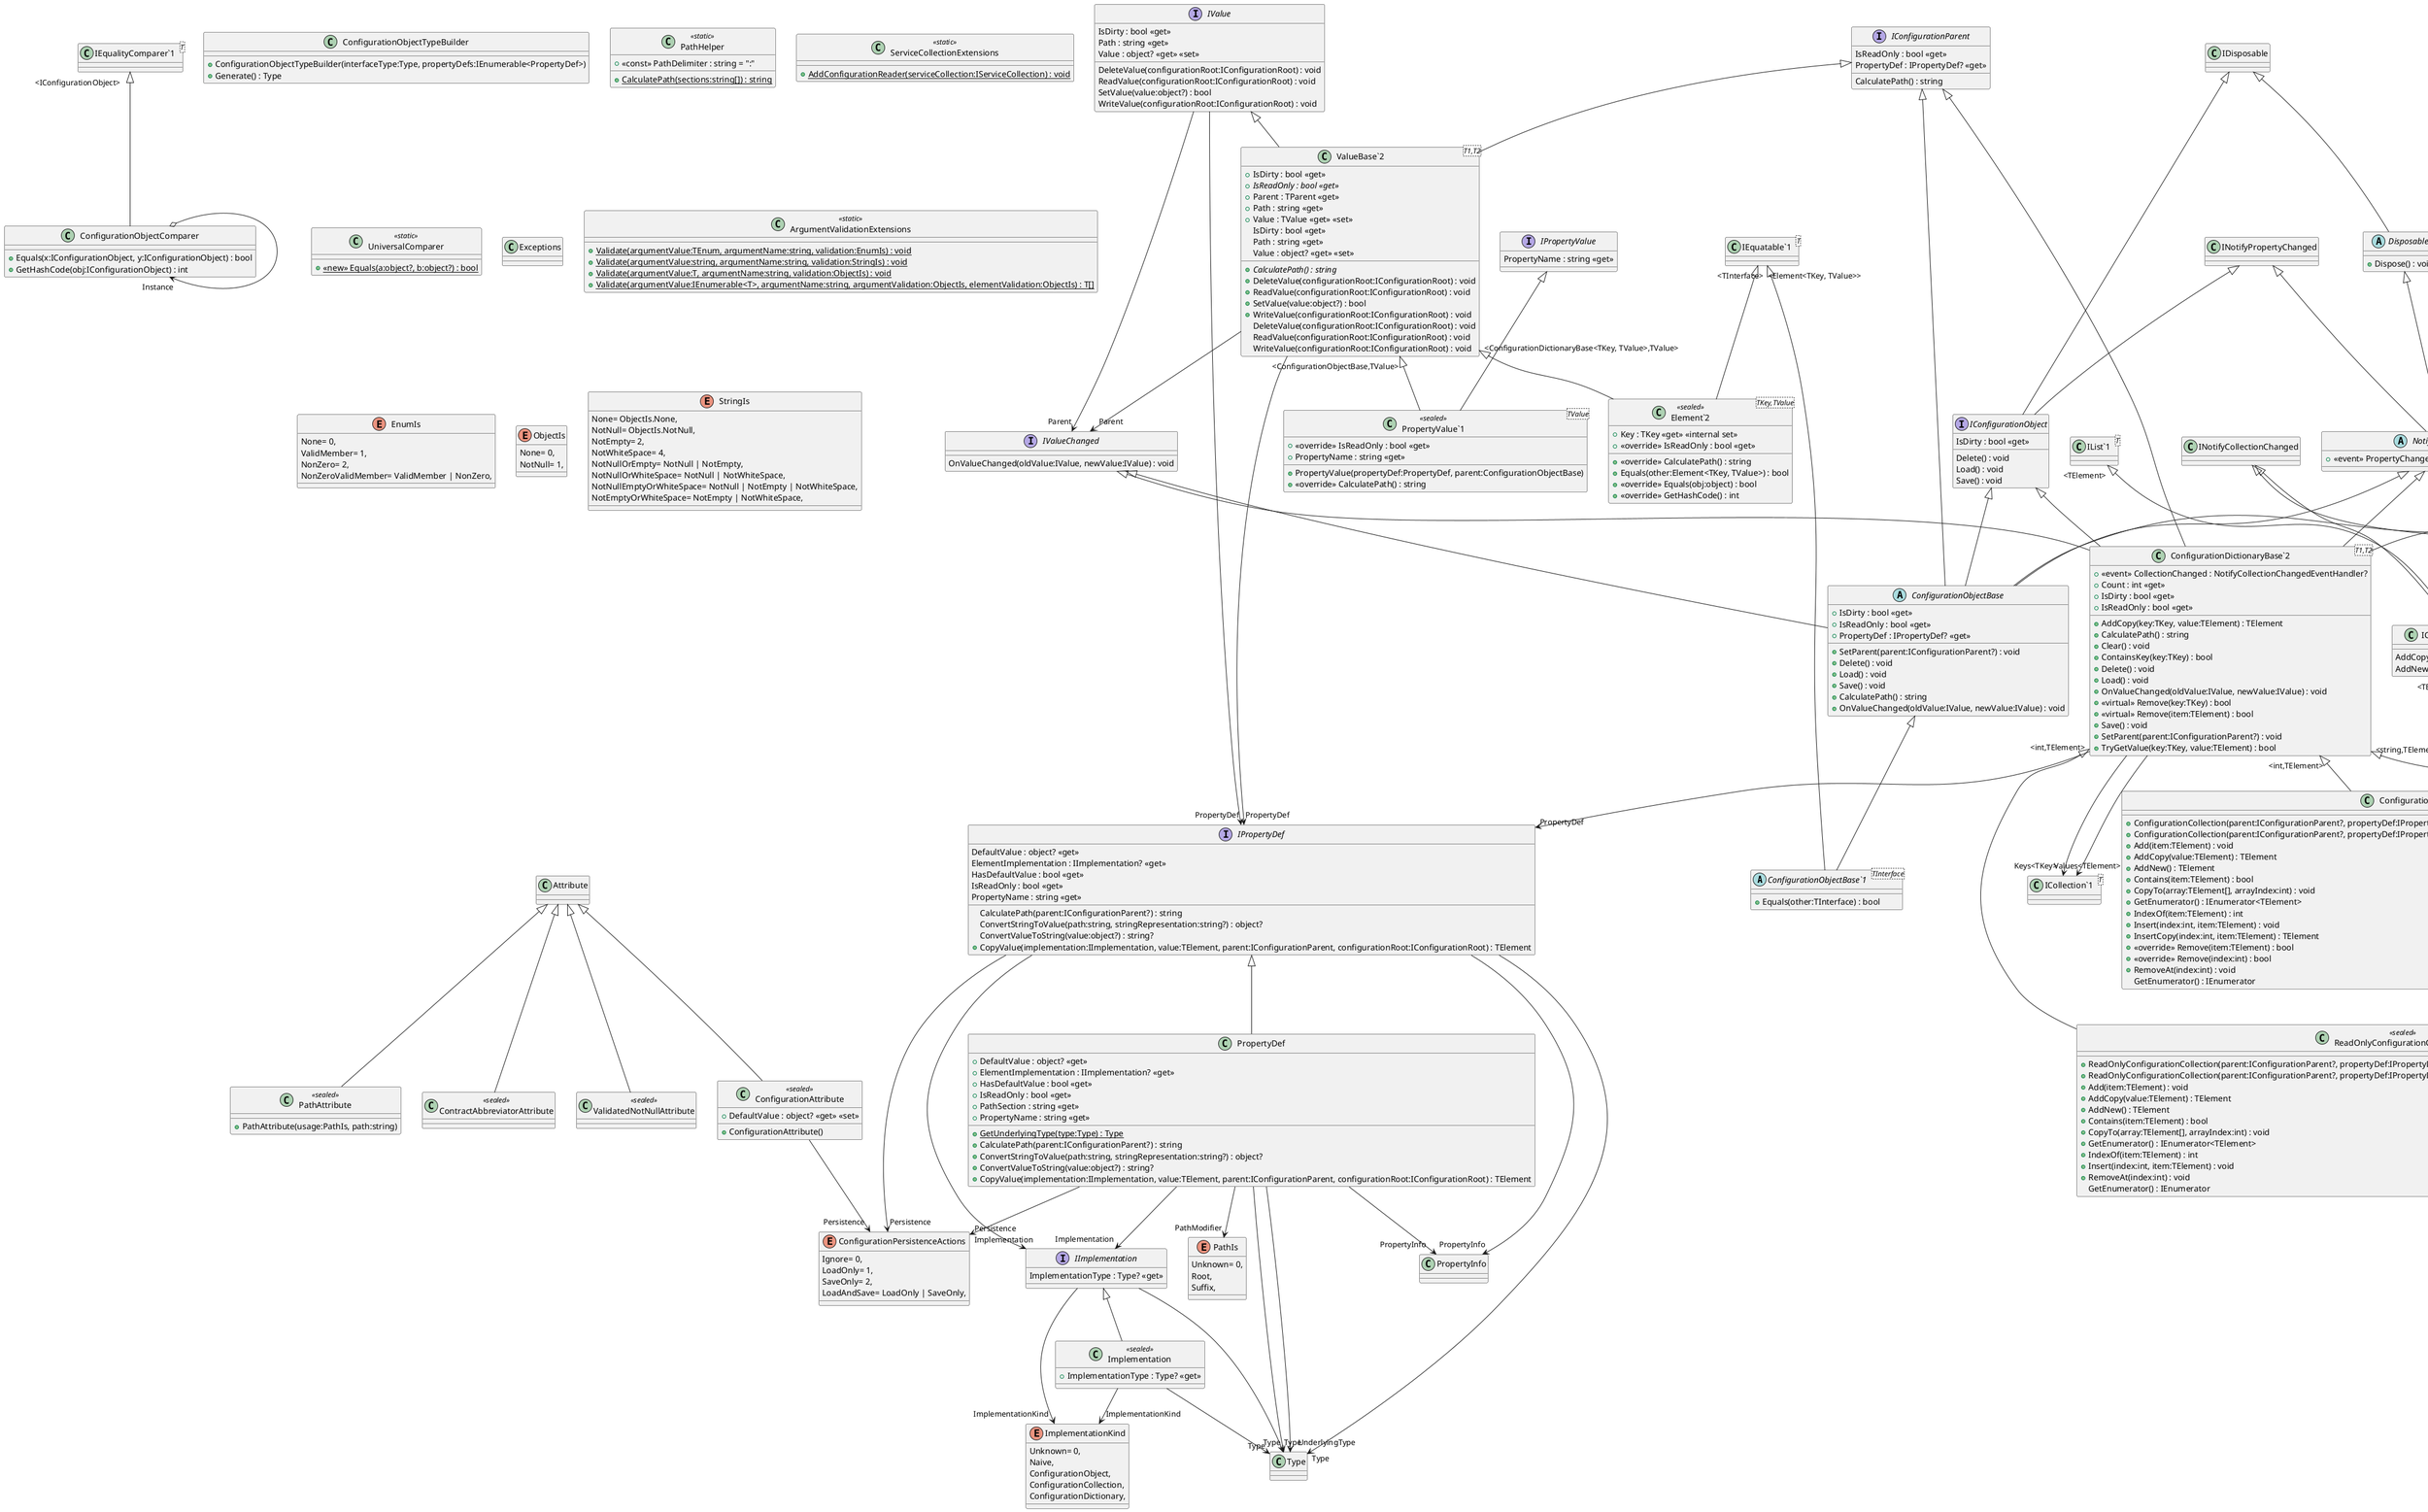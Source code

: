 @startuml
abstract class "ConfigurationObjectBase`1"<TInterface> {
    + Equals(other:TInterface) : bool
}
abstract class ConfigurationObjectBase {
    + SetParent(parent:IConfigurationParent?) : void
    + IsDirty : bool <<get>>
    + Delete() : void
    + Load() : void
    + Save() : void
    + IsReadOnly : bool <<get>>
    + PropertyDef : IPropertyDef? <<get>>
    + CalculatePath() : string
    + OnValueChanged(oldValue:IValue, newValue:IValue) : void
}
class "IEquatable`1"<T> {
}
ConfigurationObjectBase <|-- "ConfigurationObjectBase`1"
"IEquatable`1" "<TInterface>" <|-- "ConfigurationObjectBase`1"
NotifyPropertyChanged <|-- ConfigurationObjectBase
IConfigurationObject <|-- ConfigurationObjectBase
IValueChanged <|-- ConfigurationObjectBase
IConfigurationChild <|-- ConfigurationObjectBase
IConfigurationParent <|-- ConfigurationObjectBase
class ConfigurationObjectComparer {
    + Equals(x:IConfigurationObject, y:IConfigurationObject) : bool
    + GetHashCode(obj:IConfigurationObject) : int
}
class "IEqualityComparer`1"<T> {
}
"IEqualityComparer`1" "<IConfigurationObject>" <|-- ConfigurationObjectComparer
ConfigurationObjectComparer o-> "Instance" ConfigurationObjectComparer
class ConfigurationObjectTypeBuilder {
    + ConfigurationObjectTypeBuilder(interfaceType:Type, propertyDefs:IEnumerable<PropertyDef>)
    + Generate() : Type
}
abstract class Disposable {
    + Dispose() : void
}
IDisposable <|-- Disposable
class Implementation <<sealed>> {
    + ImplementationType : Type? <<get>>
}
IImplementation <|-- Implementation
Implementation --> "ImplementationKind" ImplementationKind
Implementation --> "Type" Type
abstract class NotifyPropertyChanged {
    +  <<event>> PropertyChanged : PropertyChangedEventHandler? 
}
Disposable <|-- NotifyPropertyChanged
INotifyPropertyChanged <|-- NotifyPropertyChanged
class PathHelper <<static>> {
    + <<const>> PathDelimiter : string = ":"
    + {static} CalculatePath(sections:string[]) : string
}
class PropertyDef {
    + DefaultValue : object? <<get>>
    + ElementImplementation : IImplementation? <<get>>
    + HasDefaultValue : bool <<get>>
    + IsReadOnly : bool <<get>>
    + PathSection : string <<get>>
    + PropertyName : string <<get>>
    + {static} GetUnderlyingType(type:Type) : Type
    + CalculatePath(parent:IConfigurationParent?) : string
    + ConvertStringToValue(path:string, stringRepresentation:string?) : object?
    + ConvertValueToString(value:object?) : string?
    + CopyValue(implementation:IImplementation, value:TElement, parent:IConfigurationParent, configurationRoot:IConfigurationRoot) : TElement
}
IPropertyDef <|-- PropertyDef
PropertyDef --> "Implementation" IImplementation
PropertyDef --> "PathModifier" PathIs
PropertyDef --> "Persistence" ConfigurationPersistenceActions
PropertyDef --> "PropertyInfo" PropertyInfo
PropertyDef --> "Type" Type
PropertyDef --> "UnderlyingType" Type
class "PropertyValue`1"<TValue> <<sealed>> {
    + PropertyValue(propertyDef:PropertyDef, parent:ConfigurationObjectBase)
    + <<override>> IsReadOnly : bool <<get>>
    + PropertyName : string <<get>>
    + <<override>> CalculatePath() : string
}
class "ValueBase`2"<T1,T2> {
}
"ValueBase`2" "<ConfigurationObjectBase,TValue>" <|-- "PropertyValue`1"
IPropertyValue <|-- "PropertyValue`1"
class ServiceCollectionExtensions <<static>> {
    + {static} AddConfigurationReader(serviceCollection:IServiceCollection) : void
}
class UniversalComparer <<static>> {
    + <<new>> {static} Equals(a:object?, b:object?) : bool
}
abstract class "ValueBase`2"<TParent,TValue> {
    + IsDirty : bool <<get>>
    + {abstract} IsReadOnly : bool <<get>>
    + Parent : TParent <<get>>
    + Path : string <<get>>
    + Value : TValue <<get>> <<set>>
    IsDirty : bool <<get>>
    Path : string <<get>>
    Value : object? <<get>> <<set>>
    + {abstract} CalculatePath() : string
    + DeleteValue(configurationRoot:IConfigurationRoot) : void
    + ReadValue(configurationRoot:IConfigurationRoot) : void
    + SetValue(value:object?) : bool
    + WriteValue(configurationRoot:IConfigurationRoot) : void
    DeleteValue(configurationRoot:IConfigurationRoot) : void
    ReadValue(configurationRoot:IConfigurationRoot) : void
    WriteValue(configurationRoot:IConfigurationRoot) : void
}
IValue <|-- "ValueBase`2"
IConfigurationParent <|-- "ValueBase`2"
"ValueBase`2" --> "PropertyDef" IPropertyDef
"ValueBase`2" --> "Parent" IValueChanged
class "ConfigurationCollection`1"<TElement> {
    + ConfigurationCollection(parent:IConfigurationParent?, propertyDef:IPropertyDef, configurationRoot:IConfigurationRoot, elements:IEnumerable<TElement>?)
    + ConfigurationCollection(parent:IConfigurationParent?, propertyDef:IPropertyDef, configurationRoot:IConfigurationRoot, elements:TElement[]?)
    + Add(item:TElement) : void
    + AddCopy(value:TElement) : TElement
    + AddNew() : TElement
    + Contains(item:TElement) : bool
    + CopyTo(array:TElement[], arrayIndex:int) : void
    + GetEnumerator() : IEnumerator<TElement>
    + IndexOf(item:TElement) : int
    + Insert(index:int, item:TElement) : void
    + InsertCopy(index:int, item:TElement) : TElement
    + <<override>> Remove(item:TElement) : bool
    + <<override>> Remove(index:int) : bool
    + RemoveAt(index:int) : void
    GetEnumerator() : IEnumerator
}
class "ConfigurationDictionaryBase`2"<T1,T2> {
}
class "IConfigurationCollection`1"<T> {
}
"ConfigurationDictionaryBase`2" "<int,TElement>" <|-- "ConfigurationCollection`1"
"IConfigurationCollection`1" "<TElement>" <|-- "ConfigurationCollection`1"
class "ConfigurationDictionary`1"<TElement> {
    + ConfigurationDictionary(parent:IConfigurationParent?, propertyDef:IPropertyDef, configurationRoot:IConfigurationRoot, elements:IEnumerable<KeyValuePair<string, TElement>>?)
    + ConfigurationDictionary(parent:IConfigurationParent?, propertyDef:IPropertyDef, configurationRoot:IConfigurationRoot, elements:KeyValuePair<string, TElement>[]?)
    + Add(item:KeyValuePair<string, TElement>) : void
    + <<new>> Add(key:string, element:TElement) : void
    + AddCopy(item:KeyValuePair<string, TElement>) : void
    + Contains(element:TElement) : bool
    + CopyTo(array:KeyValuePair<string, TElement>[], arrayIndex:int) : void
    + GetEnumerator() : IEnumerator<KeyValuePair<string, TElement>>
    + Remove(item:KeyValuePair<string, TElement>) : bool
    Add(key:string, value:TElement) : void
    AddNew(key:string) : TElement
    Contains(item:KeyValuePair<string, TElement>) : bool
    GetEnumerator() : IEnumerator
}
class "ConfigurationDictionaryBase`2"<T1,T2> {
}
class "IConfigurationDictionary`1"<T> {
}
class "IDictionary`2"<T1,T2> {
}
"ConfigurationDictionaryBase`2" "<string,TElement>" <|-- "ConfigurationDictionary`1"
"IConfigurationDictionary`1" "<TElement>" <|-- "ConfigurationDictionary`1"
abstract class "ConfigurationDictionaryBase`2"<TKey,TElement> {
    +  <<event>> CollectionChanged : NotifyCollectionChangedEventHandler? 
    + Count : int <<get>>
    + IsDirty : bool <<get>>
    + IsReadOnly : bool <<get>>
    + AddCopy(key:TKey, value:TElement) : TElement
    + CalculatePath() : string
    + Clear() : void
    + ContainsKey(key:TKey) : bool
    + Delete() : void
    + Load() : void
    + OnValueChanged(oldValue:IValue, newValue:IValue) : void
    + <<virtual>> Remove(key:TKey) : bool
    + <<virtual>> Remove(item:TElement) : bool
    + Save() : void
    + SetParent(parent:IConfigurationParent?) : void
    + TryGetValue(key:TKey, value:TElement) : bool
}
class "ICollection`1"<T> {
}
class "Element`2"<T1,T2> {
}
NotifyPropertyChanged <|-- "ConfigurationDictionaryBase`2"
IConfigurationObject <|-- "ConfigurationDictionaryBase`2"
IValueChanged <|-- "ConfigurationDictionaryBase`2"
IConfigurationChild <|-- "ConfigurationDictionaryBase`2"
IConfigurationParent <|-- "ConfigurationDictionaryBase`2"
"ConfigurationDictionaryBase`2" --> "Keys<TKey>" "ICollection`1"
"ConfigurationDictionaryBase`2" --> "PropertyDef" IPropertyDef
"ConfigurationDictionaryBase`2" --> "Values<TElement>" "ICollection`1"
class "Element`2"<TKey,TValue> <<sealed>> {
    + Key : TKey <<get>> <<internal set>>
    + <<override>> IsReadOnly : bool <<get>>
    + <<override>> CalculatePath() : string
    + Equals(other:Element<TKey, TValue>) : bool
    + <<override>> Equals(obj:object) : bool
    + <<override>> GetHashCode() : int
}
class "ValueBase`2"<T1,T2> {
}
class "IEquatable`1"<T> {
}
"ValueBase`2" "<ConfigurationDictionaryBase<TKey, TValue>,TValue>" <|-- "Element`2"
"IEquatable`1" "<Element<TKey, TValue>>" <|-- "Element`2"
class "ReadOnlyConfigurationCollection`1"<TElement> <<sealed>> {
    + ReadOnlyConfigurationCollection(parent:IConfigurationParent?, propertyDef:IPropertyDef, configurationRoot:IConfigurationRoot, elements:IEnumerable<TElement>?)
    + ReadOnlyConfigurationCollection(parent:IConfigurationParent?, propertyDef:IPropertyDef, configurationRoot:IConfigurationRoot, elements:TElement[]?)
    + Add(item:TElement) : void
    + AddCopy(value:TElement) : TElement
    + AddNew() : TElement
    + Contains(item:TElement) : bool
    + CopyTo(array:TElement[], arrayIndex:int) : void
    + GetEnumerator() : IEnumerator<TElement>
    + IndexOf(item:TElement) : int
    + Insert(index:int, item:TElement) : void
    + RemoveAt(index:int) : void
    GetEnumerator() : IEnumerator
}
class "ConfigurationDictionaryBase`2"<T1,T2> {
}
class "IReadOnlyConfigurationCollection`1"<T> {
}
class "IList`1"<T> {
}
"ConfigurationDictionaryBase`2" "<int,TElement>" <|-- "ReadOnlyConfigurationCollection`1"
"IReadOnlyConfigurationCollection`1" "<TElement>" <|-- "ReadOnlyConfigurationCollection`1"
class "ReadOnlyConfigurationDictionary`1"<TElement> <<sealed>> {
    + ReadOnlyConfigurationDictionary(parent:IConfigurationParent?, propertyDef:IPropertyDef, configurationRoot:IConfigurationRoot, elements:IEnumerable<KeyValuePair<string, TElement>>?)
    + ReadOnlyConfigurationDictionary(parent:IConfigurationParent?, propertyDef:IPropertyDef, configurationRoot:IConfigurationRoot, elements:KeyValuePair<string, TElement>[]?)
    GetEnumerator() : IEnumerator
}
class "ConfigurationDictionary`1"<T> {
}
class "IReadOnlyConfigurationDictionary`1"<T> {
}
class "IEnumerable`1"<T> {
}
class "IReadOnlyDictionary`2"<T1,T2> {
}
"ConfigurationDictionary`1" "<TElement>" <|-- "ReadOnlyConfigurationDictionary`1"
"IReadOnlyConfigurationDictionary`1" "<TElement>" <|-- "ReadOnlyConfigurationDictionary`1"
"ReadOnlyConfigurationDictionary`1" --> "Keys<string>" "IEnumerable`1"
"ReadOnlyConfigurationDictionary`1" --> "Values<TElement>" "IEnumerable`1"
class Exceptions {
}
class ArgumentValidationExtensions <<static>> {
    + {static} Validate(argumentValue:TEnum, argumentName:string, validation:EnumIs) : void
    + {static} Validate(argumentValue:string, argumentName:string, validation:StringIs) : void
    + {static} Validate(argumentValue:T, argumentName:string, validation:ObjectIs) : void
    + {static} Validate(argumentValue:IEnumerable<T>, argumentName:string, argumentValidation:ObjectIs, elementValidation:ObjectIs) : T[]
}
class ContractAbbreviatorAttribute <<sealed>> {
}
Attribute <|-- ContractAbbreviatorAttribute
enum EnumIs {
    None= 0,
    ValidMember= 1,
    NonZero= 2,
    NonZeroValidMember= ValidMember | NonZero,
}
enum ObjectIs {
    None= 0,
    NotNull= 1,
}
enum StringIs {
    None= ObjectIs.None,
    NotNull= ObjectIs.NotNull,
    NotEmpty= 2,
    NotWhiteSpace= 4,
    NotNullOrEmpty= NotNull | NotEmpty,
    NotNullOrWhiteSpace= NotNull | NotWhiteSpace,
    NotNullEmptyOrWhiteSpace= NotNull | NotEmpty | NotWhiteSpace,
    NotEmptyOrWhiteSpace= NotEmpty | NotWhiteSpace,
}
class ValidatedNotNullAttribute <<sealed>> {
}
Attribute <|-- ValidatedNotNullAttribute
class ConfigurationAttribute <<sealed>> {
    + ConfigurationAttribute()
    + DefaultValue : object? <<get>> <<set>>
}
Attribute <|-- ConfigurationAttribute
ConfigurationAttribute --> "Persistence" ConfigurationPersistenceActions
enum ConfigurationPersistenceActions {
    Ignore= 0,
    LoadOnly= 1,
    SaveOnly= 2,
    LoadAndSave= LoadOnly | SaveOnly,
}
enum PathIs {
    Unknown= 0,
    Root,
    Suffix,
}
class PathAttribute <<sealed>> {
    + PathAttribute(usage:PathIs, path:string)
}
Attribute <|-- PathAttribute
class ConfigurationException {
    + ConfigurationException()
    + ConfigurationException(message:string)
    + ConfigurationException(configurationPath:string?, message:string)
    + ConfigurationException(message:string, innerException:Exception)
    + ConfigurationException(configurationPath:string?, message:string, innerException:Exception)
    + ConfigurationPath : string? <<get>> <<set>>
    + <<override>> GetObjectData(info:SerializationInfo, context:StreamingContext) : void
}
Exception <|-- ConfigurationException
class InvalidPropertyException {
    + InvalidPropertyException()
    + InvalidPropertyException(message:string)
    + InvalidPropertyException(propertyName:string?, message:string)
    + InvalidPropertyException(message:string, innerException:Exception)
    + InvalidPropertyException(propertyName:string?, message:string, innerException:Exception)
    + PropertyName : string? <<get>> <<set>>
    + <<override>> GetObjectData(info:SerializationInfo, context:StreamingContext) : void
}
Exception <|-- InvalidPropertyException
class TypeMismatchException {
    + TypeMismatchException()
    + TypeMismatchException(message:string)
    + TypeMismatchException(configurationPath:string, message:string)
    + TypeMismatchException(message:string, innerException:Exception)
    + TypeMismatchException(configurationPath:string, message:string, innerException:Exception)
}
ConfigurationException <|-- TypeMismatchException
interface IConfigurationChild {
    SetParent(parent:IConfigurationParent?) : void
}
interface "IConfigurationCollection`1"<TElement> {
    AddCopy(value:TElement) : TElement
    AddNew() : TElement
}
class "IList`1"<T> {
}
"IList`1" "<TElement>" <|-- "IConfigurationCollection`1"
INotifyCollectionChanged <|-- "IConfigurationCollection`1"
interface "IConfigurationDictionary`1"<TElement> {
    AddCopy(key:string, value:TElement) : TElement
    AddNew(key:string) : TElement
    Contains(element:TElement) : bool
}
class "IDictionary`2"<T1,T2> {
}
"IDictionary`2" "<string,TElement>" <|-- "IConfigurationDictionary`1"
INotifyCollectionChanged <|-- "IConfigurationDictionary`1"
interface IConfigurationObject {
    IsDirty : bool <<get>>
    Delete() : void
    Load() : void
    Save() : void
}
IDisposable <|-- IConfigurationObject
INotifyPropertyChanged <|-- IConfigurationObject
interface IConfigurationParent {
    IsReadOnly : bool <<get>>
    PropertyDef : IPropertyDef? <<get>>
    CalculatePath() : string
}
interface IImplementation {
    ImplementationType : Type? <<get>>
}
IImplementation --> "ImplementationKind" ImplementationKind
IImplementation --> "Type" Type
enum ImplementationKind {
    Unknown= 0,
    Naive,
    ConfigurationObject,
    ConfigurationCollection,
    ConfigurationDictionary,
}
interface IPropertyDef {
    DefaultValue : object? <<get>>
    ElementImplementation : IImplementation? <<get>>
    HasDefaultValue : bool <<get>>
    IsReadOnly : bool <<get>>
    PropertyName : string <<get>>
    CalculatePath(parent:IConfigurationParent?) : string
    ConvertStringToValue(path:string, stringRepresentation:string?) : object?
    ConvertValueToString(value:object?) : string?
    + CopyValue(implementation:IImplementation, value:TElement, parent:IConfigurationParent, configurationRoot:IConfigurationRoot) : TElement
}
IPropertyDef --> "Implementation" IImplementation
IPropertyDef --> "Persistence" ConfigurationPersistenceActions
IPropertyDef --> "PropertyInfo" PropertyInfo
IPropertyDef --> "Type" Type
interface IPropertyValue {
    PropertyName : string <<get>>
}
interface "IReadOnlyConfigurationCollection`1"<TElement> {
}
class "IConfigurationCollection`1"<T> {
}
class "IReadOnlyCollection`1"<T> {
}
"IConfigurationCollection`1" "<TElement>" <|-- "IReadOnlyConfigurationCollection`1"
"IReadOnlyCollection`1" "<TElement>" <|-- "IReadOnlyConfigurationCollection`1"
interface "IReadOnlyConfigurationDictionary`1"<TElement> {
}
class "IConfigurationDictionary`1"<T> {
}
class "IReadOnlyDictionary`2"<T1,T2> {
}
"IConfigurationDictionary`1" "<TElement>" <|-- "IReadOnlyConfigurationDictionary`1"
"IReadOnlyDictionary`2" "<string,TElement>" <|-- "IReadOnlyConfigurationDictionary`1"
interface IValue {
    IsDirty : bool <<get>>
    Path : string <<get>>
    Value : object? <<get>> <<set>>
    DeleteValue(configurationRoot:IConfigurationRoot) : void
    ReadValue(configurationRoot:IConfigurationRoot) : void
    SetValue(value:object?) : bool
    WriteValue(configurationRoot:IConfigurationRoot) : void
}
IValue --> "Parent" IValueChanged
IValue --> "PropertyDef" IPropertyDef
interface IValueChanged {
    OnValueChanged(oldValue:IValue, newValue:IValue) : void
}
@enduml
